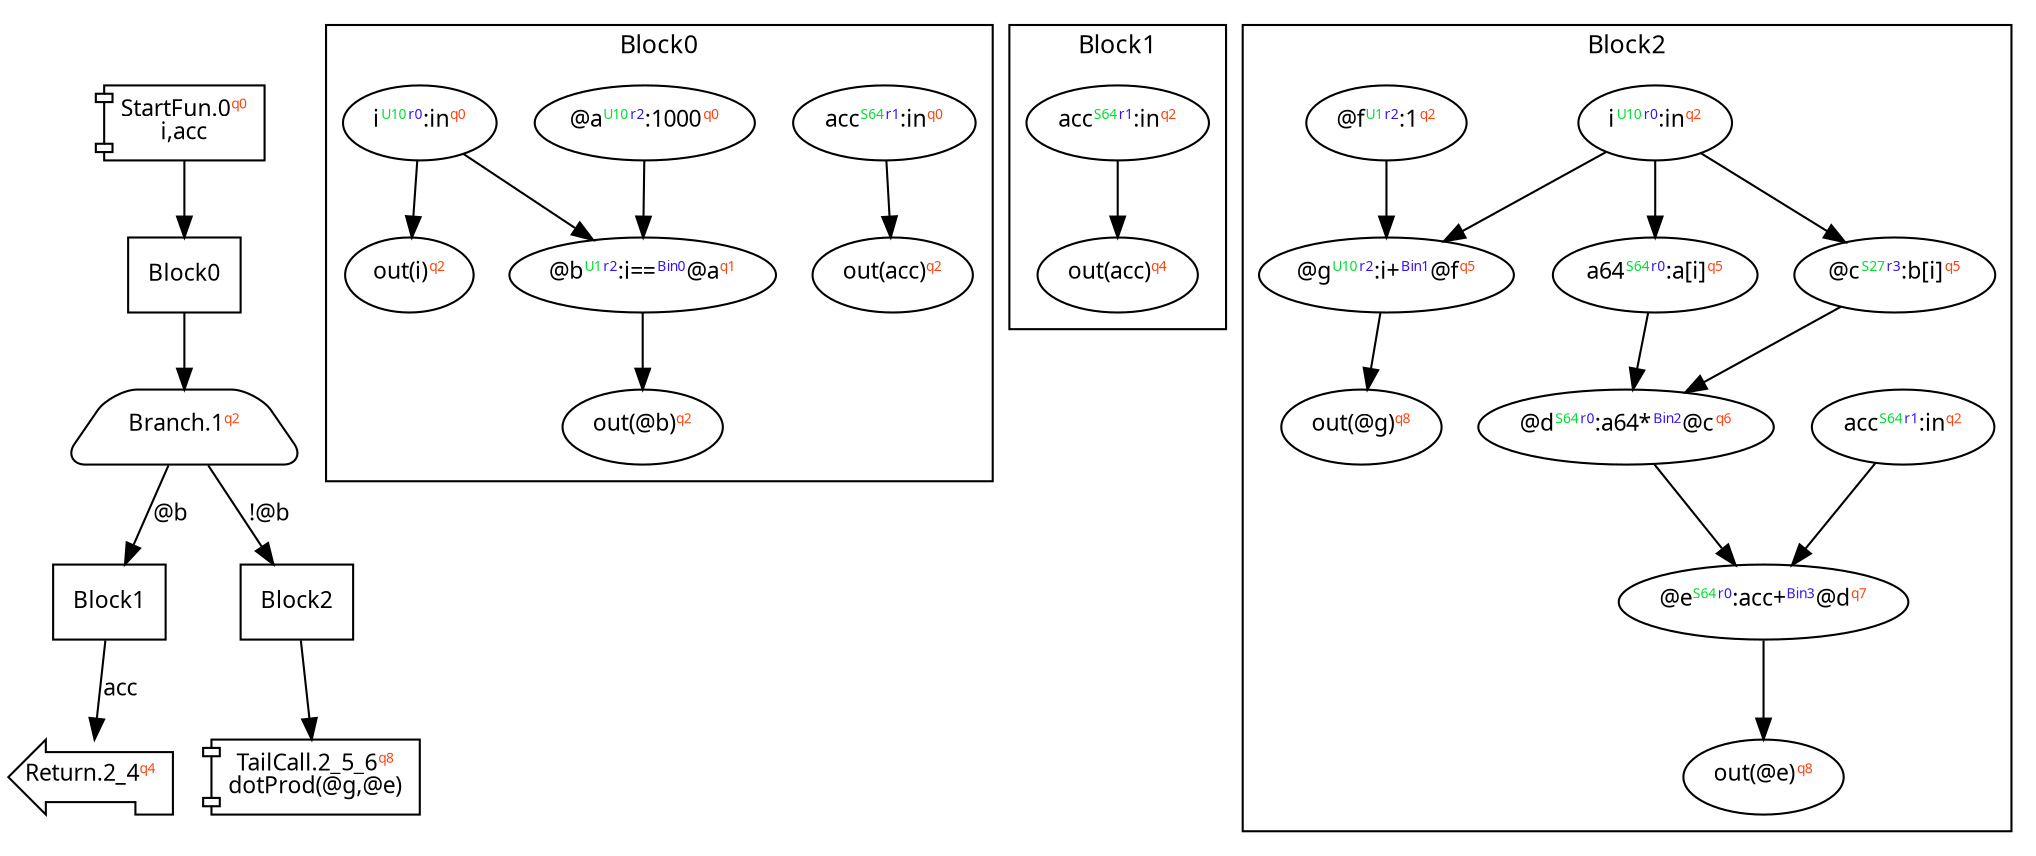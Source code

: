 digraph Program_ {
graph [fontname = "Monaco", fontsize = 12, ranksep = 0.5];
node [shape = box, fontname = "Monaco", fontsize = 11; colorscheme = pastel19];
edge [fontname = "Monaco", fontsize = 11; colorscheme = pastel19];
Jump0[label = <StartFun.0<font color="#ff4411" point-size="8"><sup>q0</sup></font><br/>i,acc>; shape = component];
Jump0 -> Block0;
Jump1[
  label = <Branch.1<font color="#ff4411" point-size="8"><sup>q2</sup></font>>;
  shape = trapezium; style = rounded;
];
Block0 -> Jump1;
Jump1 -> Block1 [label="@b"];
Jump1 -> Block2 [label="!@b"];
Jump2_4[label = <Return.2_4<font color="#ff4411" point-size="8"><sup>q4</sup></font>>; shape = lpromoter];
Block1 -> Jump2_4 [label="acc"];
Jump2_5_6[label = <TailCall.2_5_6<font color="#ff4411" point-size="8"><sup>q8</sup></font><br/>dotProd(@g,@e)>; shape = component];
Block2 -> Jump2_5_6;
Block0 [label = "Block0"];
Block1 [label = "Block1"];
Block2 [label = "Block2"];
subgraph cluster_dfg_Block0{
node [shape = oval];
label = "Block0";
ndBlock0_0 [label=<out(acc)<font color="#ff4411" point-size="8"><sup>q2</sup></font>>];ndBlock0_1 [label=<acc<font color="#00dd33" point-size="8"><sup>S64</sup></font><font color="#3311ff" point-size="8"><sup>r1</sup></font>:in<font color="#ff4411" point-size="8"><sup>q0</sup></font>>];ndBlock0_2 [label=<i<font color="#00dd33" point-size="8"><sup>U10</sup></font><font color="#3311ff" point-size="8"><sup>r0</sup></font>:in<font color="#ff4411" point-size="8"><sup>q0</sup></font>>];ndBlock0_3 [label=<out(@b)<font color="#ff4411" point-size="8"><sup>q2</sup></font>>];ndBlock0_4 [label=<@a<font color="#00dd33" point-size="8"><sup>U10</sup></font><font color="#3311ff" point-size="8"><sup>r2</sup></font>:1000<font color="#ff4411" point-size="8"><sup>q0</sup></font>>];ndBlock0_5 [label=<out(i)<font color="#ff4411" point-size="8"><sup>q2</sup></font>>];ndBlock0_6 [label=<@b<font color="#00dd33" point-size="8"><sup>U1</sup></font><font color="#3311ff" point-size="8"><sup>r2</sup></font>:i==<font color="#3311ff" point-size="8"><sup>Bin0</sup></font>@a<font color="#ff4411" point-size="8"><sup>q1</sup></font>>];ndBlock0_1 -> ndBlock0_0;
ndBlock0_6 -> ndBlock0_3;
ndBlock0_2 -> ndBlock0_5;
ndBlock0_2 -> ndBlock0_6;
ndBlock0_4 -> ndBlock0_6;
}subgraph cluster_dfg_Block1{
node [shape = oval];
label = "Block1";
ndBlock1_0 [label=<acc<font color="#00dd33" point-size="8"><sup>S64</sup></font><font color="#3311ff" point-size="8"><sup>r1</sup></font>:in<font color="#ff4411" point-size="8"><sup>q2</sup></font>>];ndBlock1_1 [label=<out(acc)<font color="#ff4411" point-size="8"><sup>q4</sup></font>>];ndBlock1_0 -> ndBlock1_1;
}subgraph cluster_dfg_Block2{
node [shape = oval];
label = "Block2";
ndBlock2_0 [label=<a64<font color="#00dd33" point-size="8"><sup>S64</sup></font><font color="#3311ff" point-size="8"><sup>r0</sup></font>:a[i]<font color="#ff4411" point-size="8"><sup>q5</sup></font>>];ndBlock2_1 [label=<out(@e)<font color="#ff4411" point-size="8"><sup>q8</sup></font>>];ndBlock2_2 [label=<@d<font color="#00dd33" point-size="8"><sup>S64</sup></font><font color="#3311ff" point-size="8"><sup>r0</sup></font>:a64*<font color="#3311ff" point-size="8"><sup>Bin2</sup></font>@c<font color="#ff4411" point-size="8"><sup>q6</sup></font>>];ndBlock2_3 [label=<acc<font color="#00dd33" point-size="8"><sup>S64</sup></font><font color="#3311ff" point-size="8"><sup>r1</sup></font>:in<font color="#ff4411" point-size="8"><sup>q2</sup></font>>];ndBlock2_4 [label=<out(@g)<font color="#ff4411" point-size="8"><sup>q8</sup></font>>];ndBlock2_5 [label=<@e<font color="#00dd33" point-size="8"><sup>S64</sup></font><font color="#3311ff" point-size="8"><sup>r0</sup></font>:acc+<font color="#3311ff" point-size="8"><sup>Bin3</sup></font>@d<font color="#ff4411" point-size="8"><sup>q7</sup></font>>];ndBlock2_6 [label=<@f<font color="#00dd33" point-size="8"><sup>U1</sup></font><font color="#3311ff" point-size="8"><sup>r2</sup></font>:1<font color="#ff4411" point-size="8"><sup>q2</sup></font>>];ndBlock2_7 [label=<@g<font color="#00dd33" point-size="8"><sup>U10</sup></font><font color="#3311ff" point-size="8"><sup>r2</sup></font>:i+<font color="#3311ff" point-size="8"><sup>Bin1</sup></font>@f<font color="#ff4411" point-size="8"><sup>q5</sup></font>>];ndBlock2_8 [label=<i<font color="#00dd33" point-size="8"><sup>U10</sup></font><font color="#3311ff" point-size="8"><sup>r0</sup></font>:in<font color="#ff4411" point-size="8"><sup>q2</sup></font>>];ndBlock2_9 [label=<@c<font color="#00dd33" point-size="8"><sup>S27</sup></font><font color="#3311ff" point-size="8"><sup>r3</sup></font>:b[i]<font color="#ff4411" point-size="8"><sup>q5</sup></font>>];ndBlock2_7 -> ndBlock2_4;
ndBlock2_8 -> ndBlock2_0;
ndBlock2_8 -> ndBlock2_9;
ndBlock2_5 -> ndBlock2_1;
ndBlock2_0 -> ndBlock2_2;
ndBlock2_9 -> ndBlock2_2;
ndBlock2_2 -> ndBlock2_5;
ndBlock2_3 -> ndBlock2_5;
ndBlock2_6 -> ndBlock2_7;
ndBlock2_8 -> ndBlock2_7;
}}
